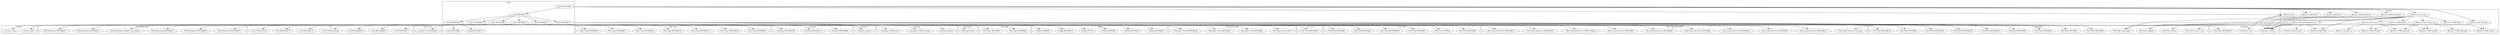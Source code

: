 digraph {
graph [overlap=false]
subgraph cluster_Scalar_Util {
	label="Scalar::Util";
	"Scalar::Util::BEGIN@9";
}
subgraph cluster_XSLoader {
	label="XSLoader";
	"XSLoader::load";
}
subgraph cluster_File_Spec {
	label="File::Spec";
	"File::Spec::BEGIN@4";
	"File::Spec::BEGIN@3";
}
subgraph cluster_Config {
	label="Config";
	"Config::BEGIN@11";
	"Config::TIEHASH";
	"Config::BEGIN@45";
	"Config::BEGIN@10";
	"Config::BEGIN@9";
	"Config::FETCH";
}
subgraph cluster_File_Spec_Unix {
	label="File::Spec::Unix";
	"File::Spec::Unix::curdir";
	"File::Spec::Unix::BEGIN@4";
	"File::Spec::Unix::BEGIN@3";
	"File::Spec::Unix::BEGIN@149";
}
subgraph cluster_List_Util {
	label="List::Util";
	"List::Util::BEGIN@11";
}
subgraph cluster_Restore {
	label="Restore";
	"Restore::CORE:closedir";
	"Restore::addSource";
	"Restore::compare_to";
	"Restore::addDestination";
	"Restore::addUserTime";
	"Restore::restore_rp";
	"Restore::CORE:ftfile";
	"Restore::CORE:regcomp";
	"Restore::CORE:open_dir";
	"Restore::Find_source_rp";
	"Restore::CORE:readdir";
	"Restore::new";
	"Restore::RestoreSubDirectory";
	"Restore::CORE:match";
	"Restore::addSourceName";
	"Restore::DirectoryUp";
	"Restore::CORE:ftdir";
	"Restore::addPartial";
	"Restore::CORE:print";
	"Restore::Find_source_r";
}
subgraph cluster_File_Find {
	label="File::Find";
	"File::Find::BEGIN@3";
	"File::Find::BEGIN@2";
	"File::Find::BEGIN@4";
	"File::Find::CORE:qr";
	"File::Find::BEGIN@5";
	"File::Find::BEGIN@349";
}
subgraph cluster_File_Path {
	label="File::Path";
	"File::Path::rmtree";
	"File::Path::BEGIN@7";
	"File::Path::BEGIN@6";
	"File::Path::BEGIN@8";
	"File::Path::BEGIN@19";
	"File::Path::make_path";
	"File::Path::BEGIN@10";
	"File::Path::BEGIN@4";
	"File::Path::BEGIN@18";
	"File::Path::BEGIN@3";
	"File::Path::mkpath";
	"File::Path::BEGIN@329";
	"File::Path::remove_tree";
}
subgraph cluster_warnings {
	label="warnings";
	"warnings::CORE:regcomp";
	"warnings::CORE:match";
	"warnings::import";
}
subgraph cluster_File_Copy {
	label="File::Copy";
	"File::Copy::BEGIN@10";
	"File::Copy::BEGIN@11";
	"File::Copy::BEGIN@13";
	"File::Copy::BEGIN@47";
	"File::Copy::BEGIN@12";
	"File::Copy::BEGIN@12.1";
	"File::Copy::BEGIN@14";
}
subgraph cluster_version {
	label="version";
	"version::(bool";
	"version::(cmp";
}
subgraph cluster_overload {
	label="overload";
	"overload::BEGIN@116";
	"overload::BEGIN@146";
	"overload::BEGIN@85";
}
subgraph cluster_Exporter {
	label="Exporter";
	"Exporter::import";
}
subgraph cluster_main {
	label="main";
	"main::BEGIN@10";
	"main::BEGIN@1";
	"main::BEGIN@13";
	"main::BEGIN@8";
	"main::BEGIN@9";
	"main::BEGIN@2";
	"main::BEGIN@12";
	"main::BEGIN@1.2";
	"main::RUNTIME";
	"main::BEGIN@11";
}
subgraph cluster_File_Copy_Recursive {
	label="File::Copy::Recursive";
	"File::Copy::Recursive::BEGIN@4";
	"File::Copy::Recursive::BEGIN@83";
	"File::Copy::Recursive::BEGIN@8";
	"File::Copy::Recursive::CORE:symlink";
	"File::Copy::Recursive::BEGIN@10";
	"File::Copy::Recursive::BEGIN@11";
	"File::Copy::Recursive::BEGIN@14";
	"File::Copy::Recursive::BEGIN@3";
	"File::Copy::Recursive::dircopy";
	"File::Copy::Recursive::BEGIN@12";
}
subgraph cluster_Verbosity {
	label="Verbosity";
	"Verbosity::new";
	"Verbosity::BEGIN@33";
	"Verbosity::verbose";
}
subgraph cluster_File_Basename {
	label="File::Basename";
	"File::Basename::BEGIN@52";
	"File::Basename::BEGIN@42";
	"File::Basename::BEGIN@371";
	"File::Basename::BEGIN@50";
	"File::Basename::BEGIN@51";
	"File::Basename::fileparse_set_fstype";
}
subgraph cluster_Cwd {
	label="Cwd";
	"Cwd::BEGIN@172";
	"Cwd::BEGIN@170";
	"Cwd::CORE:fteexec";
	"Cwd::BEGIN@171";
	"Cwd::BEGIN@823";
	"Cwd::BEGIN@209";
	"Cwd::CORE:regcomp";
}
"main::BEGIN@12" -> "File::Path::BEGIN@6";
"main::BEGIN@9" -> "Cwd::BEGIN@823";
"Restore::Find_source_r" -> "Restore::compare_to";
"main::RUNTIME" -> "Restore::addDestination";
"main::BEGIN@9" -> "File::Spec::Unix::BEGIN@149";
"main::BEGIN@9" -> "Config::BEGIN@10";
"main::BEGIN@12" -> "File::Path::BEGIN@4";
"main::BEGIN@10" -> "File::Copy::BEGIN@47";
"main::BEGIN@9" -> "File::Basename::BEGIN@51";
"main::BEGIN@11" -> "File::Copy::Recursive::BEGIN@83";
"main::BEGIN@11" -> "File::Copy::Recursive::BEGIN@8";
"main::BEGIN@9" -> "File::Basename::BEGIN@371";
"main::BEGIN@9" -> "File::Basename::BEGIN@50";
"Restore::restore_rp" -> "Restore::RestoreSubDirectory";
"main::BEGIN@1" -> "main::BEGIN@13";
"Restore::addUserTime" -> "Restore::CORE:match";
"Restore::Find_source_rp" -> "Restore::CORE:match";
"main::BEGIN@10" -> "overload::BEGIN@85";
"main::BEGIN@10" -> "Exporter::import";
"main::BEGIN@9" -> "Exporter::import";
"main::BEGIN@12" -> "Exporter::import";
"main::BEGIN@11" -> "Exporter::import";
"main::BEGIN@13" -> "main::BEGIN@1.2";
"main::RUNTIME" -> "Restore::addPartial";
"main::BEGIN@9" -> "File::Find::BEGIN@2";
"main::BEGIN@10" -> "File::Copy::BEGIN@13";
"main::BEGIN@8" -> "warnings::CORE:match";
"main::RUNTIME" -> "Restore::addSource";
"main::BEGIN@9" -> "File::Basename::fileparse_set_fstype";
"main::BEGIN@12" -> "File::Path::BEGIN@10";
"main::RUNTIME" -> "Restore::restore_rp";
"Restore::Find_source_rp" -> "Restore::CORE:open_dir";
"Restore::Find_source_r" -> "Restore::CORE:open_dir";
"Restore::RestoreSubDirectory" -> "File::Copy::Recursive::dircopy";
"main::BEGIN@12" -> "File::Path::BEGIN@7";
"main::BEGIN@9" -> "List::Util::BEGIN@11";
"main::BEGIN@9" -> "version::(bool";
"main::BEGIN@11" -> "File::Copy::Recursive::CORE:symlink";
"main::BEGIN@9" -> "Cwd::BEGIN@171";
"main::BEGIN@9" -> "File::Find::BEGIN@5";
"main::BEGIN@8" -> "warnings::import";
"Restore::restore_rp" -> "File::Path::make_path";
"Restore::RestoreSubDirectory" -> "File::Path::make_path";
"main::BEGIN@13" -> "Verbosity::BEGIN@33";
"main::BEGIN@9" -> "Config::BEGIN@11";
"main::BEGIN@9" -> "File::Basename::BEGIN@42";
"Restore::new" -> "Verbosity::new";
"Restore::restore_rp" -> "File::Path::mkpath";
"Restore::RestoreSubDirectory" -> "File::Path::mkpath";
"main::BEGIN@12" -> "File::Path::BEGIN@329";
"main::BEGIN@9" -> "File::Find::CORE:qr";
"main::BEGIN@9" -> "Config::BEGIN@45";
"main::BEGIN@9" -> "Config::TIEHASH";
"Restore::Find_source_rp" -> "Restore::CORE:closedir";
"Restore::Find_source_r" -> "Restore::CORE:closedir";
"main::BEGIN@12" -> "File::Path::BEGIN@8";
"main::BEGIN@11" -> "File::Copy::Recursive::BEGIN@10";
"main::BEGIN@11" -> "File::Copy::Recursive::BEGIN@11";
"main::BEGIN@10" -> "File::Copy::BEGIN@11";
"main::BEGIN@1" -> "main::BEGIN@12";
"Restore::restore_rp" -> "Restore::CORE:ftfile";
"main::BEGIN@9" -> "Config::BEGIN@9";
"Restore::Find_source_rp" -> "Restore::CORE:regcomp";
"Restore::Find_source_rp" -> "Restore::CORE:readdir";
"Restore::Find_source_r" -> "Restore::CORE:readdir";
"main::BEGIN@9" -> "File::Spec::Unix::BEGIN@3";
"Restore::RestoreSubDirectory" -> "File::Path::remove_tree";
"main::BEGIN@10" -> "File::Copy::BEGIN@14";
"main::BEGIN@9" -> "File::Spec::Unix::curdir";
"main::RUNTIME" -> "Restore::new";
"main::BEGIN@9" -> "Cwd::BEGIN@170";
"main::BEGIN@10" -> "overload::BEGIN@116";
"main::BEGIN@9" -> "version::(cmp";
"main::BEGIN@9" -> "Cwd::BEGIN@209";
"main::RUNTIME" -> "Restore::addSourceName";
"main::BEGIN@13" -> "main::BEGIN@2";
"Restore::restore_rp" -> "Restore::CORE:ftdir";
"Restore::RestoreSubDirectory" -> "Restore::CORE:ftdir";
"main::BEGIN@12" -> "File::Path::BEGIN@3";
"main::BEGIN@11" -> "File::Copy::Recursive::BEGIN@12";
"Restore::RestoreSubDirectory" -> "File::Path::rmtree";
"main::BEGIN@1" -> "main::BEGIN@10";
"main::BEGIN@9" -> "File::Find::BEGIN@3";
"main::BEGIN@9" -> "Scalar::Util::BEGIN@9";
"main::BEGIN@9" -> "Cwd::CORE:fteexec";
"main::BEGIN@10" -> "File::Copy::BEGIN@12";
"main::BEGIN@9" -> "File::Find::BEGIN@4";
"main::BEGIN@1" -> "main::BEGIN@8";
"main::BEGIN@9" -> "File::Spec::BEGIN@3";
"main::BEGIN@9" -> "File::Find::BEGIN@349";
"Restore::new" -> "Verbosity::verbose";
"Restore::RestoreSubDirectory" -> "Verbosity::verbose";
"Restore::addSource" -> "Verbosity::verbose";
"Restore::addDestination" -> "Verbosity::verbose";
"Restore::addSourceName" -> "Verbosity::verbose";
"Restore::addUserTime" -> "Verbosity::verbose";
"Restore::restore_rp" -> "Verbosity::verbose";
"Restore::addPartial" -> "Verbosity::verbose";
"Restore::Find_source_r" -> "Verbosity::verbose";
"main::BEGIN@9" -> "Cwd::CORE:regcomp";
"main::RUNTIME" -> "Restore::addUserTime";
"main::BEGIN@10" -> "File::Copy::BEGIN@10";
"main::BEGIN@11" -> "File::Copy::Recursive::BEGIN@14";
"main::BEGIN@9" -> "Cwd::BEGIN@172";
"main::BEGIN@12" -> "File::Path::BEGIN@18";
"Restore::restore_rp" -> "Restore::Find_source_rp";
"main::BEGIN@9" -> "XSLoader::load";
"main::BEGIN@9" -> "Config::FETCH";
"main::BEGIN@11" -> "File::Copy::Recursive::BEGIN@4";
"main::BEGIN@9" -> "File::Basename::BEGIN@52";
"main::BEGIN@10" -> "overload::BEGIN@146";
"main::RUNTIME" -> "main::BEGIN@1";
"main::BEGIN@10" -> "File::Copy::BEGIN@12.1";
"main::BEGIN@12" -> "File::Path::BEGIN@19";
"main::BEGIN@1" -> "main::BEGIN@9";
"Restore::RestoreSubDirectory" -> "Restore::DirectoryUp";
"main::BEGIN@8" -> "warnings::CORE:regcomp";
"main::BEGIN@9" -> "File::Spec::BEGIN@4";
"main::BEGIN@11" -> "File::Copy::Recursive::BEGIN@3";
"main::BEGIN@9" -> "File::Spec::Unix::BEGIN@4";
"Restore::restore_rp" -> "Restore::CORE:print";
"Restore::restore_rp" -> "Restore::Find_source_r";
"main::BEGIN@1" -> "main::BEGIN@11";
}
